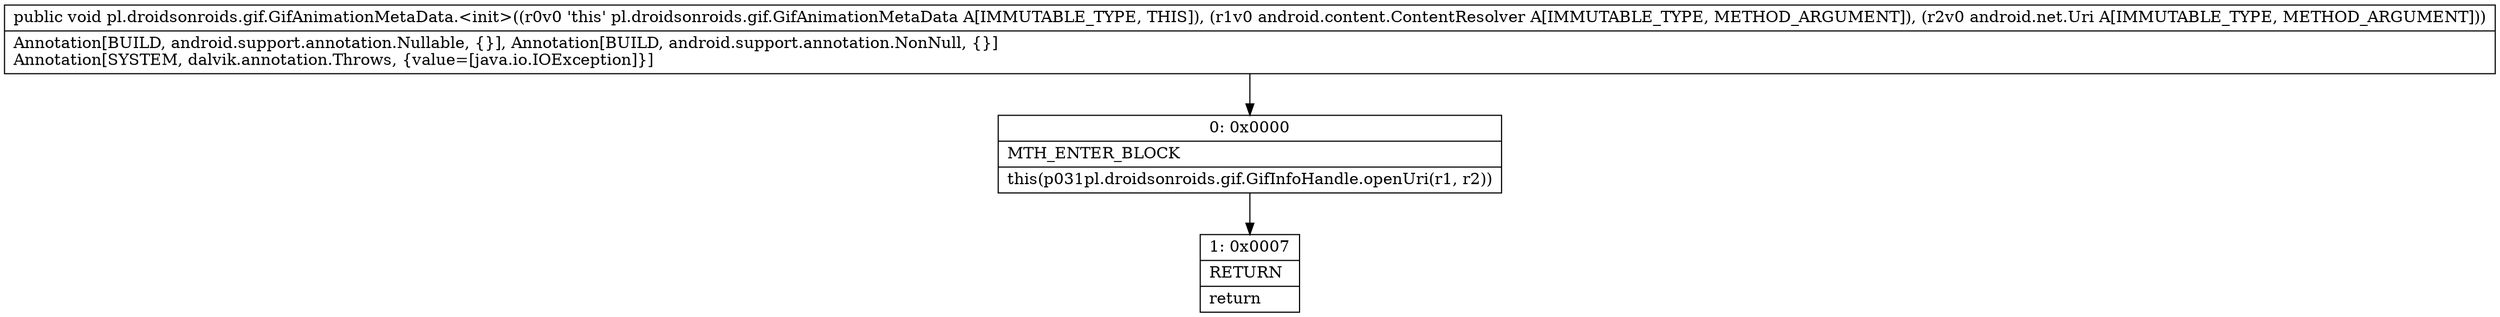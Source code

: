 digraph "CFG forpl.droidsonroids.gif.GifAnimationMetaData.\<init\>(Landroid\/content\/ContentResolver;Landroid\/net\/Uri;)V" {
Node_0 [shape=record,label="{0\:\ 0x0000|MTH_ENTER_BLOCK\l|this(p031pl.droidsonroids.gif.GifInfoHandle.openUri(r1, r2))\l}"];
Node_1 [shape=record,label="{1\:\ 0x0007|RETURN\l|return\l}"];
MethodNode[shape=record,label="{public void pl.droidsonroids.gif.GifAnimationMetaData.\<init\>((r0v0 'this' pl.droidsonroids.gif.GifAnimationMetaData A[IMMUTABLE_TYPE, THIS]), (r1v0 android.content.ContentResolver A[IMMUTABLE_TYPE, METHOD_ARGUMENT]), (r2v0 android.net.Uri A[IMMUTABLE_TYPE, METHOD_ARGUMENT]))  | Annotation[BUILD, android.support.annotation.Nullable, \{\}], Annotation[BUILD, android.support.annotation.NonNull, \{\}]\lAnnotation[SYSTEM, dalvik.annotation.Throws, \{value=[java.io.IOException]\}]\l}"];
MethodNode -> Node_0;
Node_0 -> Node_1;
}

